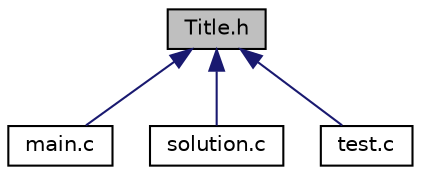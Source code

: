 digraph "Title.h"
{
 // LATEX_PDF_SIZE
  edge [fontname="Helvetica",fontsize="10",labelfontname="Helvetica",labelfontsize="10"];
  node [fontname="Helvetica",fontsize="10",shape=record];
  Node1 [label="Title.h",height=0.2,width=0.4,color="black", fillcolor="grey75", style="filled", fontcolor="black",tooltip=" "];
  Node1 -> Node2 [dir="back",color="midnightblue",fontsize="10",style="solid"];
  Node2 [label="main.c",height=0.2,width=0.4,color="black", fillcolor="white", style="filled",URL="$main_8c.html",tooltip=" "];
  Node1 -> Node3 [dir="back",color="midnightblue",fontsize="10",style="solid"];
  Node3 [label="solution.c",height=0.2,width=0.4,color="black", fillcolor="white", style="filled",URL="$solution_8c.html",tooltip=" "];
  Node1 -> Node4 [dir="back",color="midnightblue",fontsize="10",style="solid"];
  Node4 [label="test.c",height=0.2,width=0.4,color="black", fillcolor="white", style="filled",URL="$test_8c.html",tooltip=" "];
}
